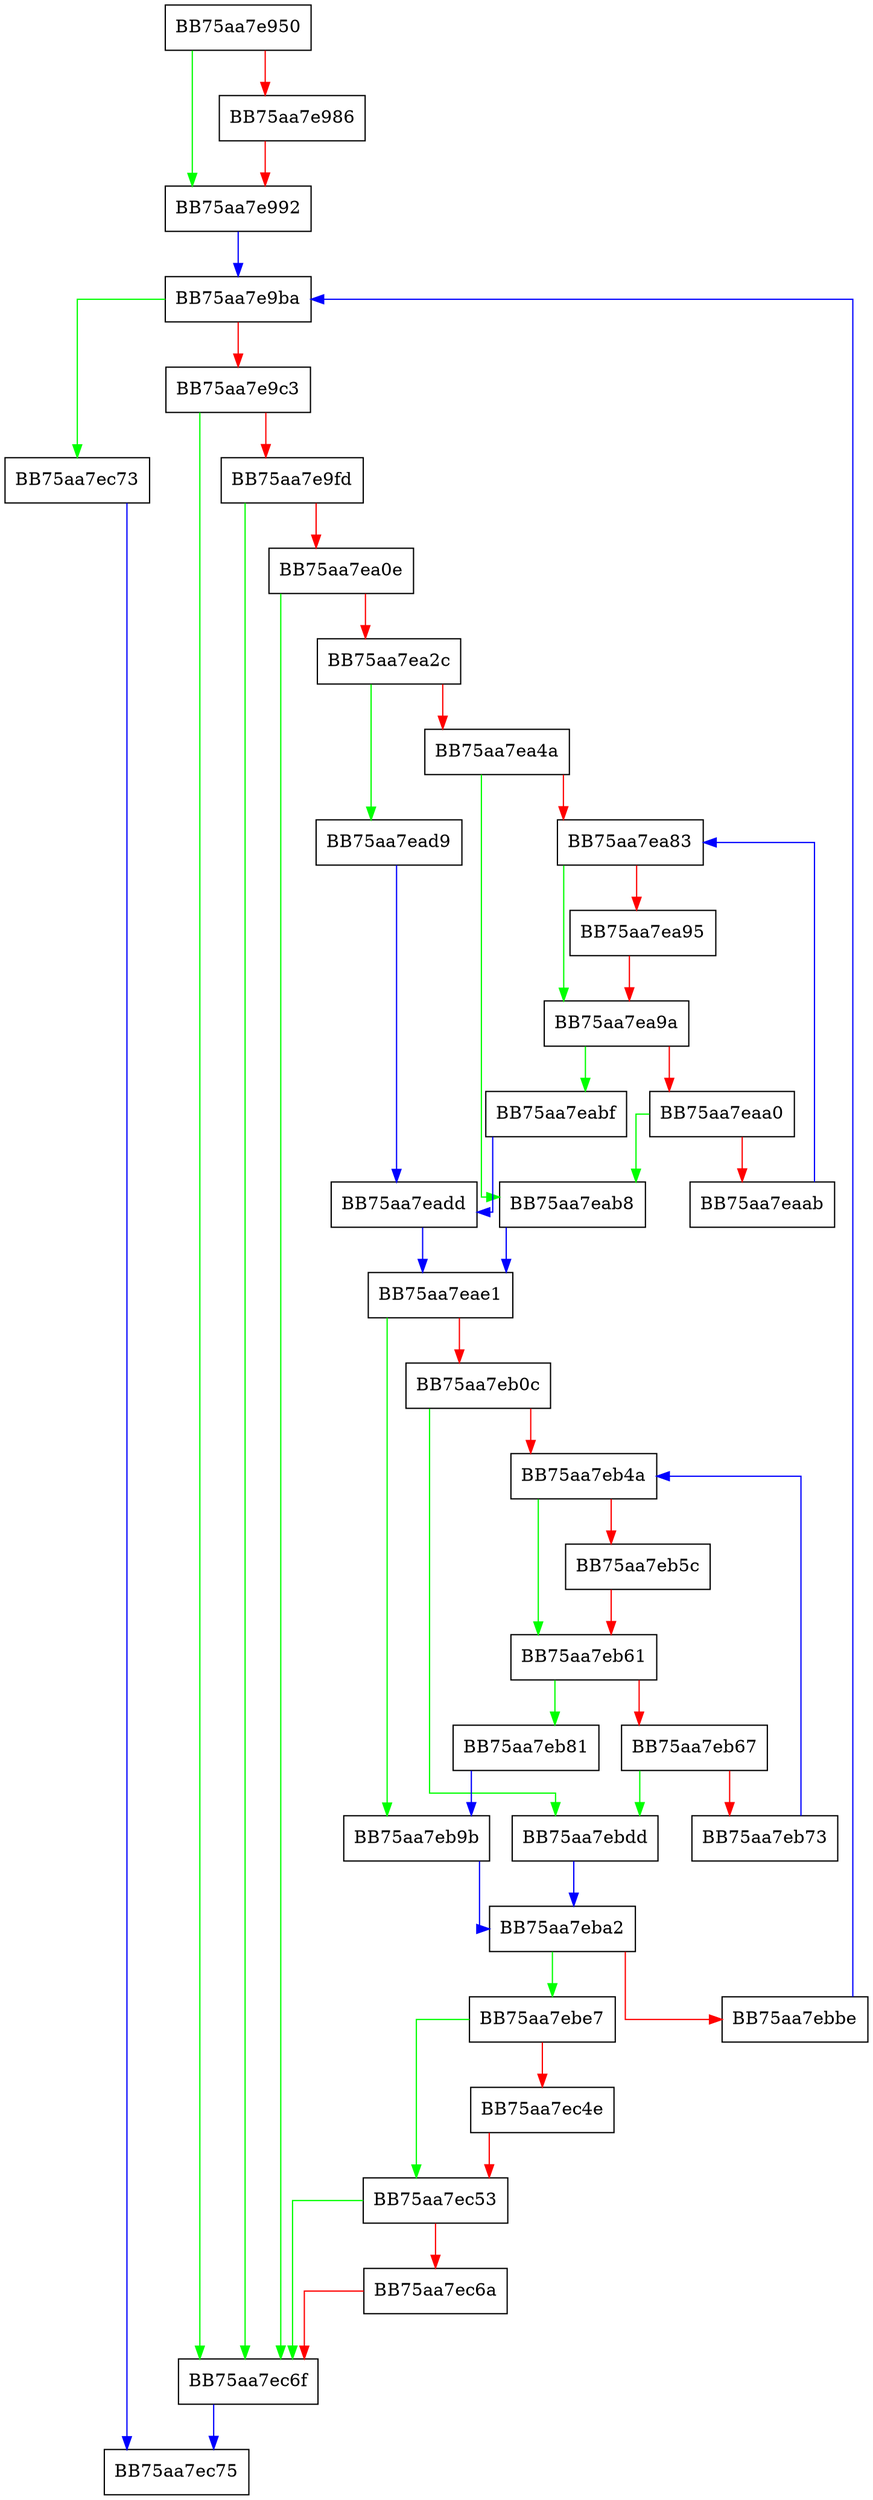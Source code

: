 digraph load_shared_pages {
  node [shape="box"];
  graph [splines=ortho];
  BB75aa7e950 -> BB75aa7e992 [color="green"];
  BB75aa7e950 -> BB75aa7e986 [color="red"];
  BB75aa7e986 -> BB75aa7e992 [color="red"];
  BB75aa7e992 -> BB75aa7e9ba [color="blue"];
  BB75aa7e9ba -> BB75aa7ec73 [color="green"];
  BB75aa7e9ba -> BB75aa7e9c3 [color="red"];
  BB75aa7e9c3 -> BB75aa7ec6f [color="green"];
  BB75aa7e9c3 -> BB75aa7e9fd [color="red"];
  BB75aa7e9fd -> BB75aa7ec6f [color="green"];
  BB75aa7e9fd -> BB75aa7ea0e [color="red"];
  BB75aa7ea0e -> BB75aa7ec6f [color="green"];
  BB75aa7ea0e -> BB75aa7ea2c [color="red"];
  BB75aa7ea2c -> BB75aa7ead9 [color="green"];
  BB75aa7ea2c -> BB75aa7ea4a [color="red"];
  BB75aa7ea4a -> BB75aa7eab8 [color="green"];
  BB75aa7ea4a -> BB75aa7ea83 [color="red"];
  BB75aa7ea83 -> BB75aa7ea9a [color="green"];
  BB75aa7ea83 -> BB75aa7ea95 [color="red"];
  BB75aa7ea95 -> BB75aa7ea9a [color="red"];
  BB75aa7ea9a -> BB75aa7eabf [color="green"];
  BB75aa7ea9a -> BB75aa7eaa0 [color="red"];
  BB75aa7eaa0 -> BB75aa7eab8 [color="green"];
  BB75aa7eaa0 -> BB75aa7eaab [color="red"];
  BB75aa7eaab -> BB75aa7ea83 [color="blue"];
  BB75aa7eab8 -> BB75aa7eae1 [color="blue"];
  BB75aa7eabf -> BB75aa7eadd [color="blue"];
  BB75aa7ead9 -> BB75aa7eadd [color="blue"];
  BB75aa7eadd -> BB75aa7eae1 [color="blue"];
  BB75aa7eae1 -> BB75aa7eb9b [color="green"];
  BB75aa7eae1 -> BB75aa7eb0c [color="red"];
  BB75aa7eb0c -> BB75aa7ebdd [color="green"];
  BB75aa7eb0c -> BB75aa7eb4a [color="red"];
  BB75aa7eb4a -> BB75aa7eb61 [color="green"];
  BB75aa7eb4a -> BB75aa7eb5c [color="red"];
  BB75aa7eb5c -> BB75aa7eb61 [color="red"];
  BB75aa7eb61 -> BB75aa7eb81 [color="green"];
  BB75aa7eb61 -> BB75aa7eb67 [color="red"];
  BB75aa7eb67 -> BB75aa7ebdd [color="green"];
  BB75aa7eb67 -> BB75aa7eb73 [color="red"];
  BB75aa7eb73 -> BB75aa7eb4a [color="blue"];
  BB75aa7eb81 -> BB75aa7eb9b [color="blue"];
  BB75aa7eb9b -> BB75aa7eba2 [color="blue"];
  BB75aa7eba2 -> BB75aa7ebe7 [color="green"];
  BB75aa7eba2 -> BB75aa7ebbe [color="red"];
  BB75aa7ebbe -> BB75aa7e9ba [color="blue"];
  BB75aa7ebdd -> BB75aa7eba2 [color="blue"];
  BB75aa7ebe7 -> BB75aa7ec53 [color="green"];
  BB75aa7ebe7 -> BB75aa7ec4e [color="red"];
  BB75aa7ec4e -> BB75aa7ec53 [color="red"];
  BB75aa7ec53 -> BB75aa7ec6f [color="green"];
  BB75aa7ec53 -> BB75aa7ec6a [color="red"];
  BB75aa7ec6a -> BB75aa7ec6f [color="red"];
  BB75aa7ec6f -> BB75aa7ec75 [color="blue"];
  BB75aa7ec73 -> BB75aa7ec75 [color="blue"];
}